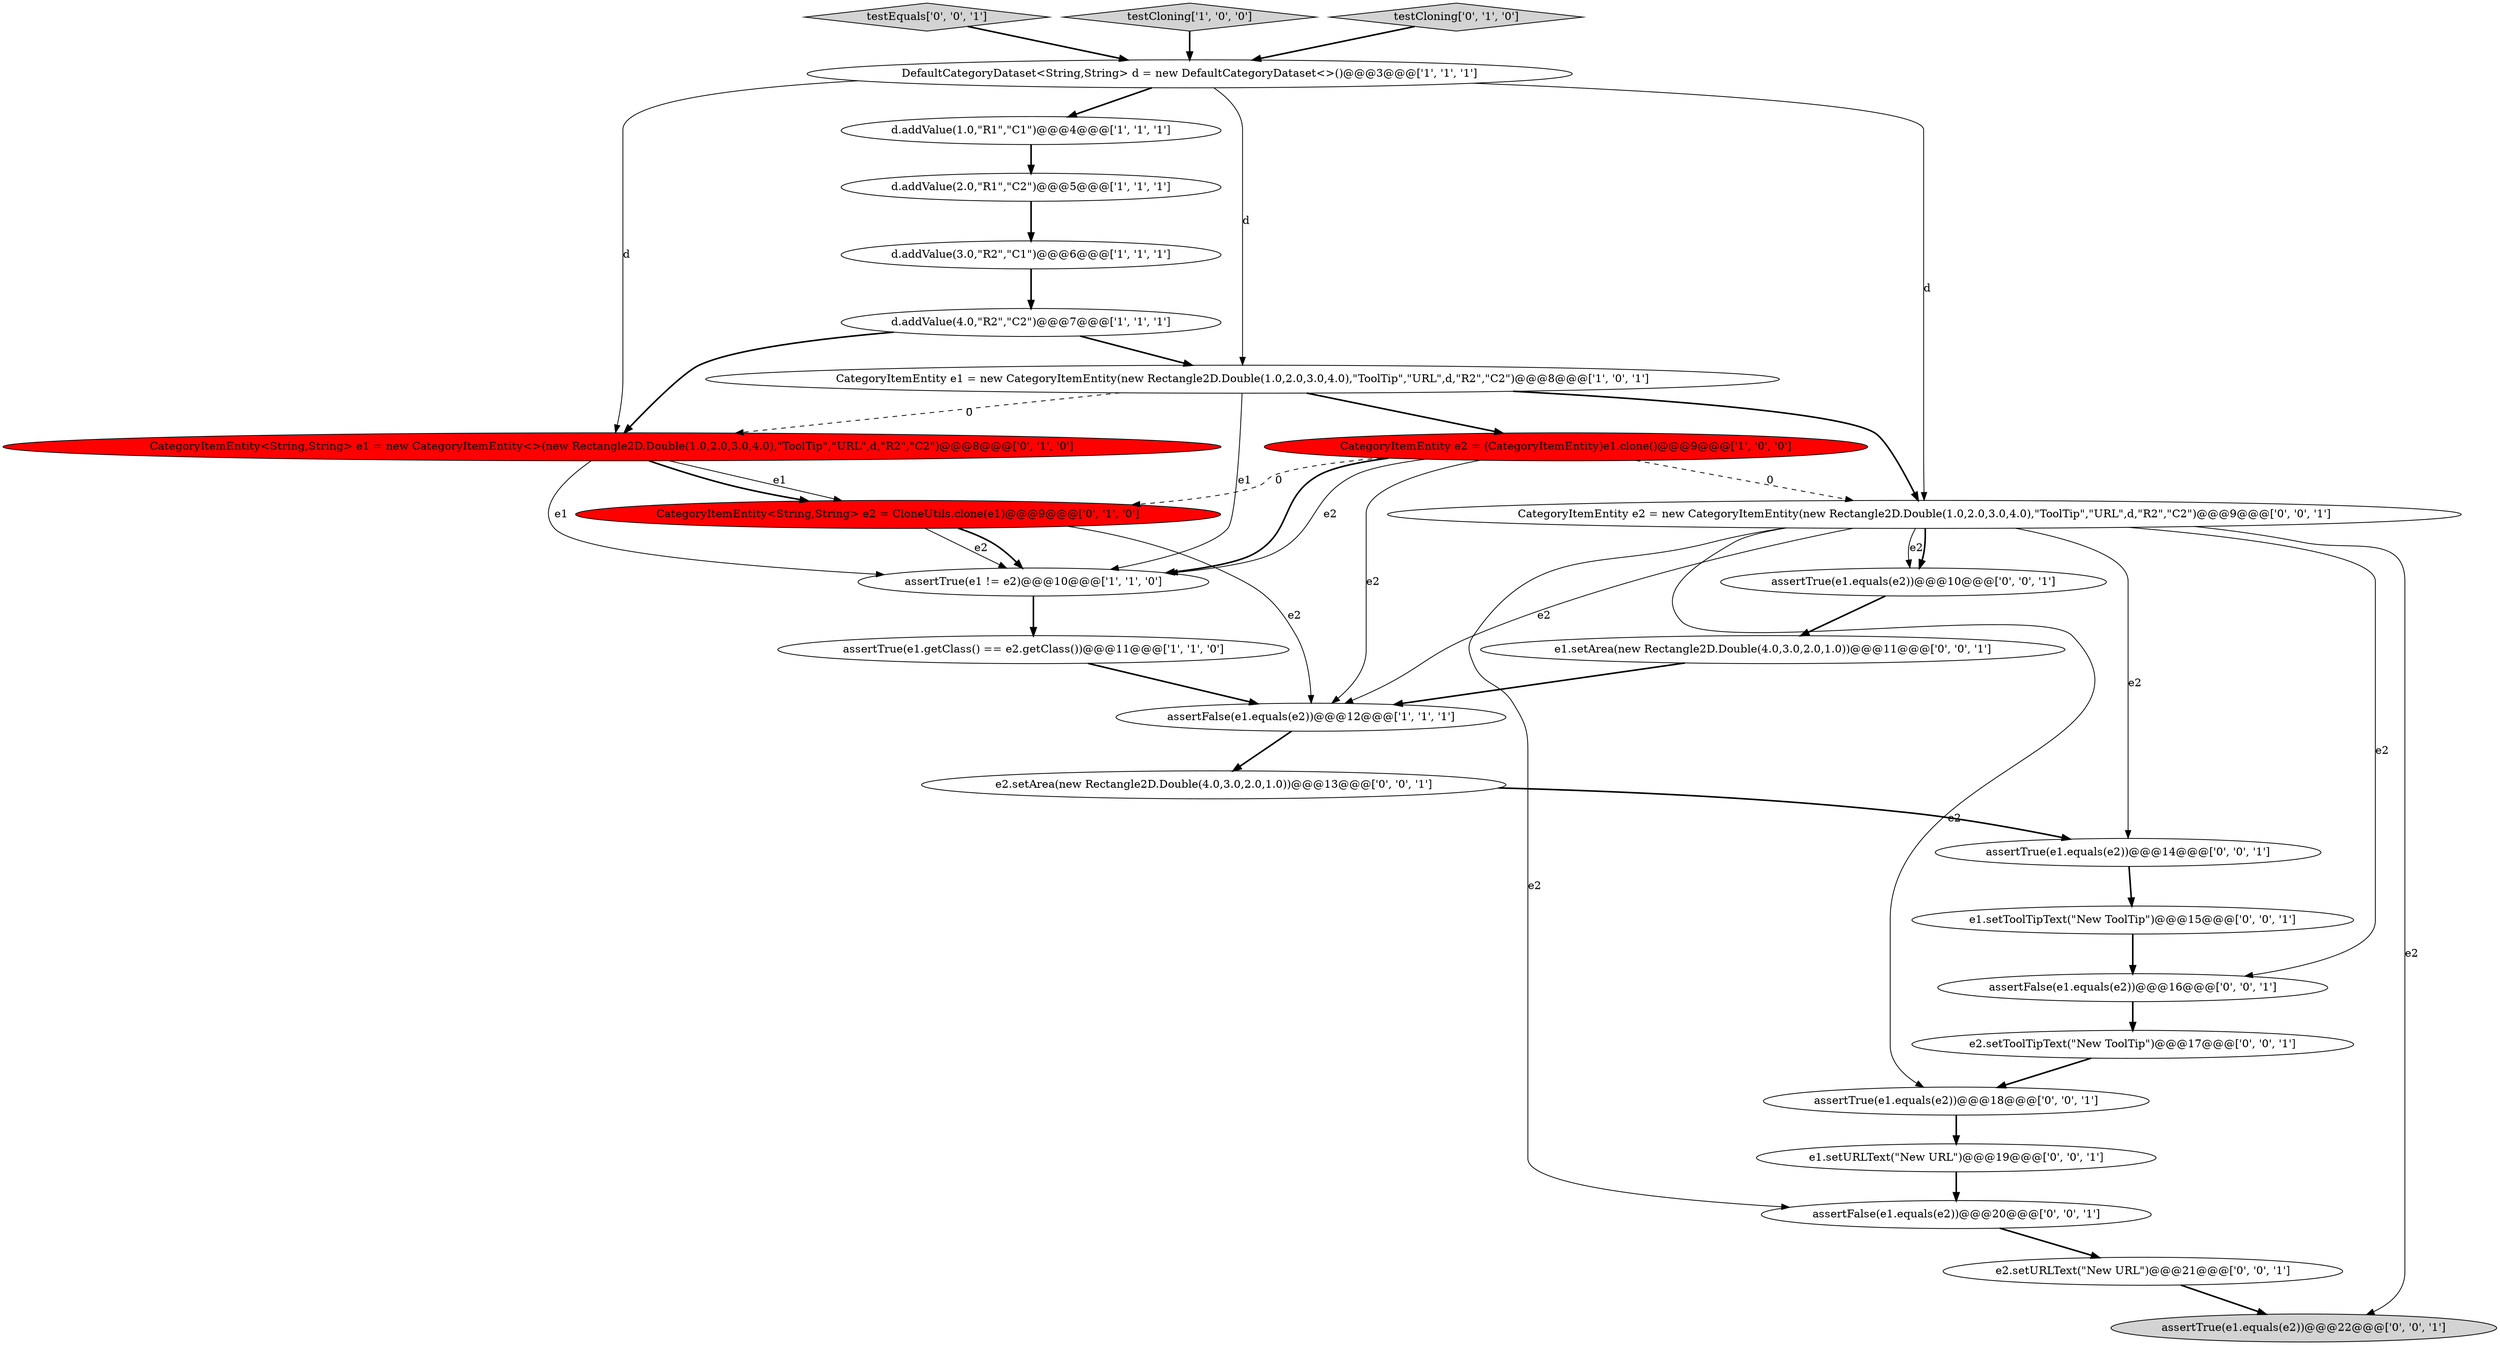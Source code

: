 digraph {
24 [style = filled, label = "testEquals['0', '0', '1']", fillcolor = lightgray, shape = diamond image = "AAA0AAABBB3BBB"];
22 [style = filled, label = "e1.setArea(new Rectangle2D.Double(4.0,3.0,2.0,1.0))@@@11@@@['0', '0', '1']", fillcolor = white, shape = ellipse image = "AAA0AAABBB3BBB"];
25 [style = filled, label = "assertTrue(e1.equals(e2))@@@18@@@['0', '0', '1']", fillcolor = white, shape = ellipse image = "AAA0AAABBB3BBB"];
13 [style = filled, label = "CategoryItemEntity<String,String> e1 = new CategoryItemEntity<>(new Rectangle2D.Double(1.0,2.0,3.0,4.0),\"ToolTip\",\"URL\",d,\"R2\",\"C2\")@@@8@@@['0', '1', '0']", fillcolor = red, shape = ellipse image = "AAA1AAABBB2BBB"];
18 [style = filled, label = "assertTrue(e1.equals(e2))@@@14@@@['0', '0', '1']", fillcolor = white, shape = ellipse image = "AAA0AAABBB3BBB"];
21 [style = filled, label = "e2.setToolTipText(\"New ToolTip\")@@@17@@@['0', '0', '1']", fillcolor = white, shape = ellipse image = "AAA0AAABBB3BBB"];
10 [style = filled, label = "d.addValue(2.0,\"R1\",\"C2\")@@@5@@@['1', '1', '1']", fillcolor = white, shape = ellipse image = "AAA0AAABBB1BBB"];
8 [style = filled, label = "assertTrue(e1 != e2)@@@10@@@['1', '1', '0']", fillcolor = white, shape = ellipse image = "AAA0AAABBB1BBB"];
23 [style = filled, label = "e2.setArea(new Rectangle2D.Double(4.0,3.0,2.0,1.0))@@@13@@@['0', '0', '1']", fillcolor = white, shape = ellipse image = "AAA0AAABBB3BBB"];
17 [style = filled, label = "e1.setToolTipText(\"New ToolTip\")@@@15@@@['0', '0', '1']", fillcolor = white, shape = ellipse image = "AAA0AAABBB3BBB"];
6 [style = filled, label = "d.addValue(3.0,\"R2\",\"C1\")@@@6@@@['1', '1', '1']", fillcolor = white, shape = ellipse image = "AAA0AAABBB1BBB"];
0 [style = filled, label = "assertTrue(e1.getClass() == e2.getClass())@@@11@@@['1', '1', '0']", fillcolor = white, shape = ellipse image = "AAA0AAABBB1BBB"];
7 [style = filled, label = "CategoryItemEntity e2 = (CategoryItemEntity)e1.clone()@@@9@@@['1', '0', '0']", fillcolor = red, shape = ellipse image = "AAA1AAABBB1BBB"];
16 [style = filled, label = "assertFalse(e1.equals(e2))@@@20@@@['0', '0', '1']", fillcolor = white, shape = ellipse image = "AAA0AAABBB3BBB"];
1 [style = filled, label = "d.addValue(1.0,\"R1\",\"C1\")@@@4@@@['1', '1', '1']", fillcolor = white, shape = ellipse image = "AAA0AAABBB1BBB"];
2 [style = filled, label = "CategoryItemEntity e1 = new CategoryItemEntity(new Rectangle2D.Double(1.0,2.0,3.0,4.0),\"ToolTip\",\"URL\",d,\"R2\",\"C2\")@@@8@@@['1', '0', '1']", fillcolor = white, shape = ellipse image = "AAA0AAABBB1BBB"];
11 [style = filled, label = "CategoryItemEntity<String,String> e2 = CloneUtils.clone(e1)@@@9@@@['0', '1', '0']", fillcolor = red, shape = ellipse image = "AAA1AAABBB2BBB"];
15 [style = filled, label = "assertFalse(e1.equals(e2))@@@16@@@['0', '0', '1']", fillcolor = white, shape = ellipse image = "AAA0AAABBB3BBB"];
4 [style = filled, label = "assertFalse(e1.equals(e2))@@@12@@@['1', '1', '1']", fillcolor = white, shape = ellipse image = "AAA0AAABBB1BBB"];
9 [style = filled, label = "DefaultCategoryDataset<String,String> d = new DefaultCategoryDataset<>()@@@3@@@['1', '1', '1']", fillcolor = white, shape = ellipse image = "AAA0AAABBB1BBB"];
26 [style = filled, label = "assertTrue(e1.equals(e2))@@@22@@@['0', '0', '1']", fillcolor = lightgray, shape = ellipse image = "AAA0AAABBB3BBB"];
3 [style = filled, label = "d.addValue(4.0,\"R2\",\"C2\")@@@7@@@['1', '1', '1']", fillcolor = white, shape = ellipse image = "AAA0AAABBB1BBB"];
20 [style = filled, label = "assertTrue(e1.equals(e2))@@@10@@@['0', '0', '1']", fillcolor = white, shape = ellipse image = "AAA0AAABBB3BBB"];
19 [style = filled, label = "e2.setURLText(\"New URL\")@@@21@@@['0', '0', '1']", fillcolor = white, shape = ellipse image = "AAA0AAABBB3BBB"];
5 [style = filled, label = "testCloning['1', '0', '0']", fillcolor = lightgray, shape = diamond image = "AAA0AAABBB1BBB"];
27 [style = filled, label = "e1.setURLText(\"New URL\")@@@19@@@['0', '0', '1']", fillcolor = white, shape = ellipse image = "AAA0AAABBB3BBB"];
14 [style = filled, label = "CategoryItemEntity e2 = new CategoryItemEntity(new Rectangle2D.Double(1.0,2.0,3.0,4.0),\"ToolTip\",\"URL\",d,\"R2\",\"C2\")@@@9@@@['0', '0', '1']", fillcolor = white, shape = ellipse image = "AAA0AAABBB3BBB"];
12 [style = filled, label = "testCloning['0', '1', '0']", fillcolor = lightgray, shape = diamond image = "AAA0AAABBB2BBB"];
14->20 [style = solid, label="e2"];
6->3 [style = bold, label=""];
13->11 [style = solid, label="e1"];
14->16 [style = solid, label="e2"];
11->8 [style = solid, label="e2"];
5->9 [style = bold, label=""];
9->2 [style = solid, label="d"];
15->21 [style = bold, label=""];
14->18 [style = solid, label="e2"];
7->14 [style = dashed, label="0"];
14->26 [style = solid, label="e2"];
7->11 [style = dashed, label="0"];
18->17 [style = bold, label=""];
11->4 [style = solid, label="e2"];
21->25 [style = bold, label=""];
27->16 [style = bold, label=""];
9->14 [style = solid, label="d"];
16->19 [style = bold, label=""];
7->8 [style = bold, label=""];
12->9 [style = bold, label=""];
14->25 [style = solid, label="e2"];
13->11 [style = bold, label=""];
10->6 [style = bold, label=""];
2->8 [style = solid, label="e1"];
14->15 [style = solid, label="e2"];
20->22 [style = bold, label=""];
22->4 [style = bold, label=""];
8->0 [style = bold, label=""];
13->8 [style = solid, label="e1"];
25->27 [style = bold, label=""];
3->2 [style = bold, label=""];
9->13 [style = solid, label="d"];
0->4 [style = bold, label=""];
2->13 [style = dashed, label="0"];
19->26 [style = bold, label=""];
2->14 [style = bold, label=""];
14->4 [style = solid, label="e2"];
17->15 [style = bold, label=""];
3->13 [style = bold, label=""];
7->8 [style = solid, label="e2"];
11->8 [style = bold, label=""];
7->4 [style = solid, label="e2"];
2->7 [style = bold, label=""];
9->1 [style = bold, label=""];
1->10 [style = bold, label=""];
23->18 [style = bold, label=""];
4->23 [style = bold, label=""];
24->9 [style = bold, label=""];
14->20 [style = bold, label=""];
}
